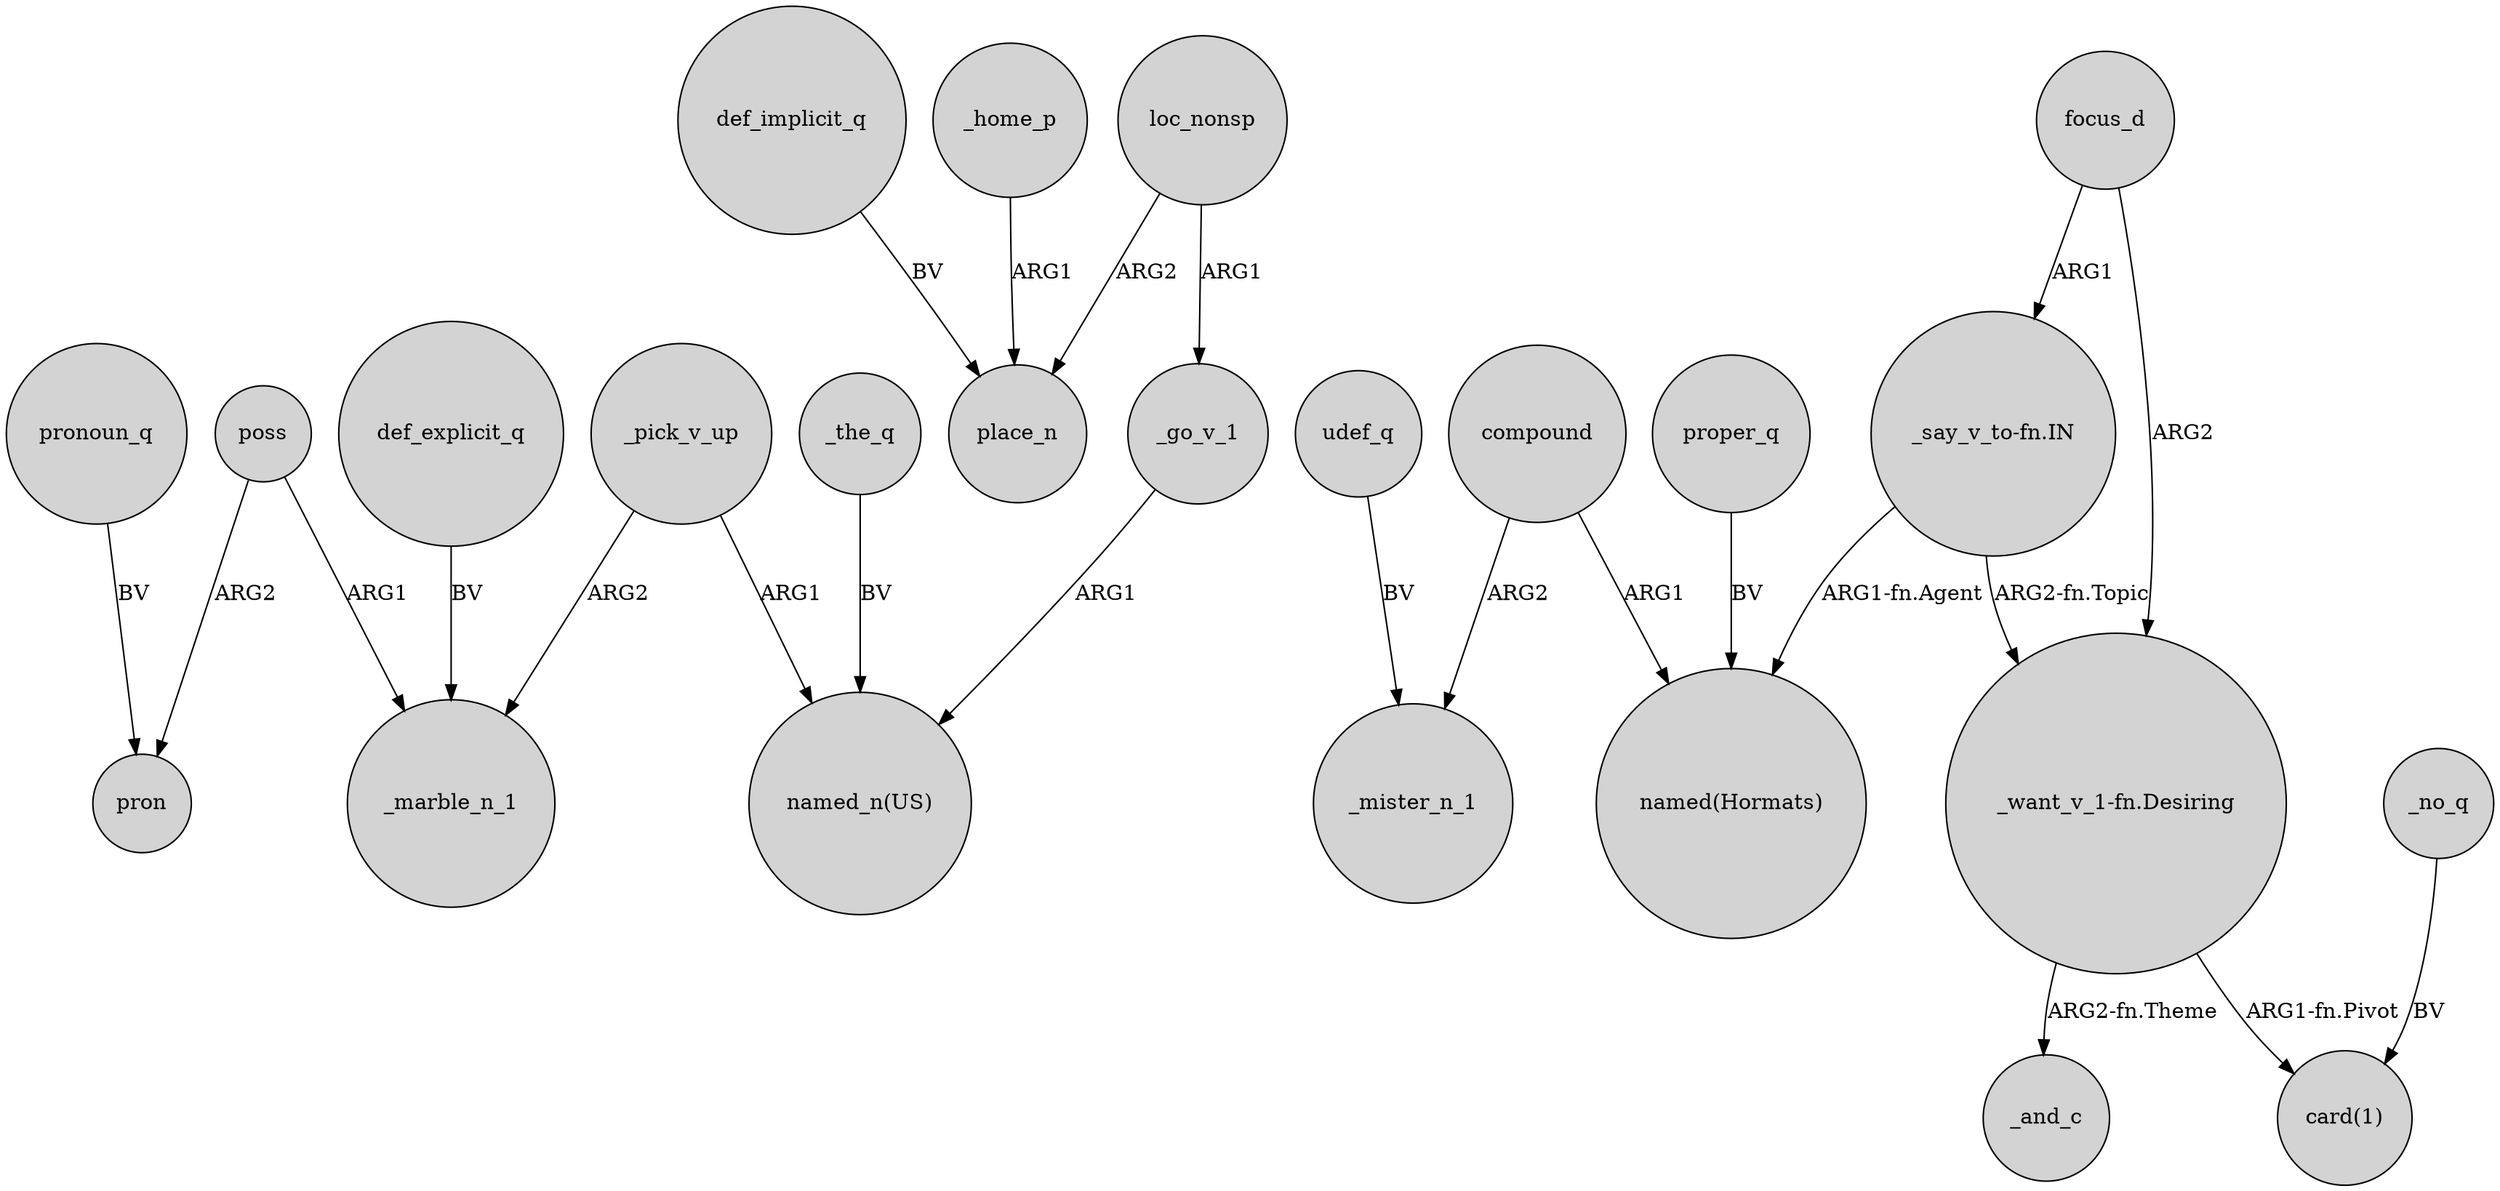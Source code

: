 digraph {
	node [shape=circle style=filled]
	poss -> pron [label=ARG2]
	def_explicit_q -> _marble_n_1 [label=BV]
	compound -> _mister_n_1 [label=ARG2]
	udef_q -> _mister_n_1 [label=BV]
	"_want_v_1-fn.Desiring" -> _and_c [label="ARG2-fn.Theme"]
	def_implicit_q -> place_n [label=BV]
	_go_v_1 -> "named_n(US)" [label=ARG1]
	poss -> _marble_n_1 [label=ARG1]
	_the_q -> "named_n(US)" [label=BV]
	pronoun_q -> pron [label=BV]
	focus_d -> "_want_v_1-fn.Desiring" [label=ARG2]
	"_want_v_1-fn.Desiring" -> "card(1)" [label="ARG1-fn.Pivot"]
	_no_q -> "card(1)" [label=BV]
	_pick_v_up -> _marble_n_1 [label=ARG2]
	loc_nonsp -> place_n [label=ARG2]
	"_say_v_to-fn.IN" -> "_want_v_1-fn.Desiring" [label="ARG2-fn.Topic"]
	proper_q -> "named(Hormats)" [label=BV]
	loc_nonsp -> _go_v_1 [label=ARG1]
	compound -> "named(Hormats)" [label=ARG1]
	_home_p -> place_n [label=ARG1]
	"_say_v_to-fn.IN" -> "named(Hormats)" [label="ARG1-fn.Agent"]
	_pick_v_up -> "named_n(US)" [label=ARG1]
	focus_d -> "_say_v_to-fn.IN" [label=ARG1]
}
